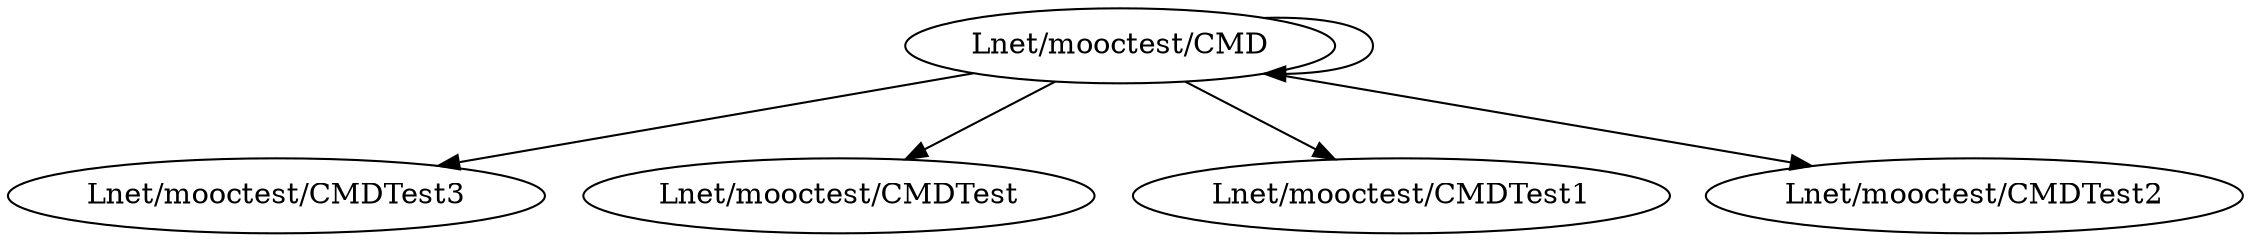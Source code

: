 digraph a_class{
	"Lnet/mooctest/CMD"->"Lnet/mooctest/CMDTest3";
	"Lnet/mooctest/CMD"->"Lnet/mooctest/CMDTest";
	"Lnet/mooctest/CMD"->"Lnet/mooctest/CMDTest1";
	"Lnet/mooctest/CMD"->"Lnet/mooctest/CMDTest2";
	"Lnet/mooctest/CMD"->"Lnet/mooctest/CMD";
}